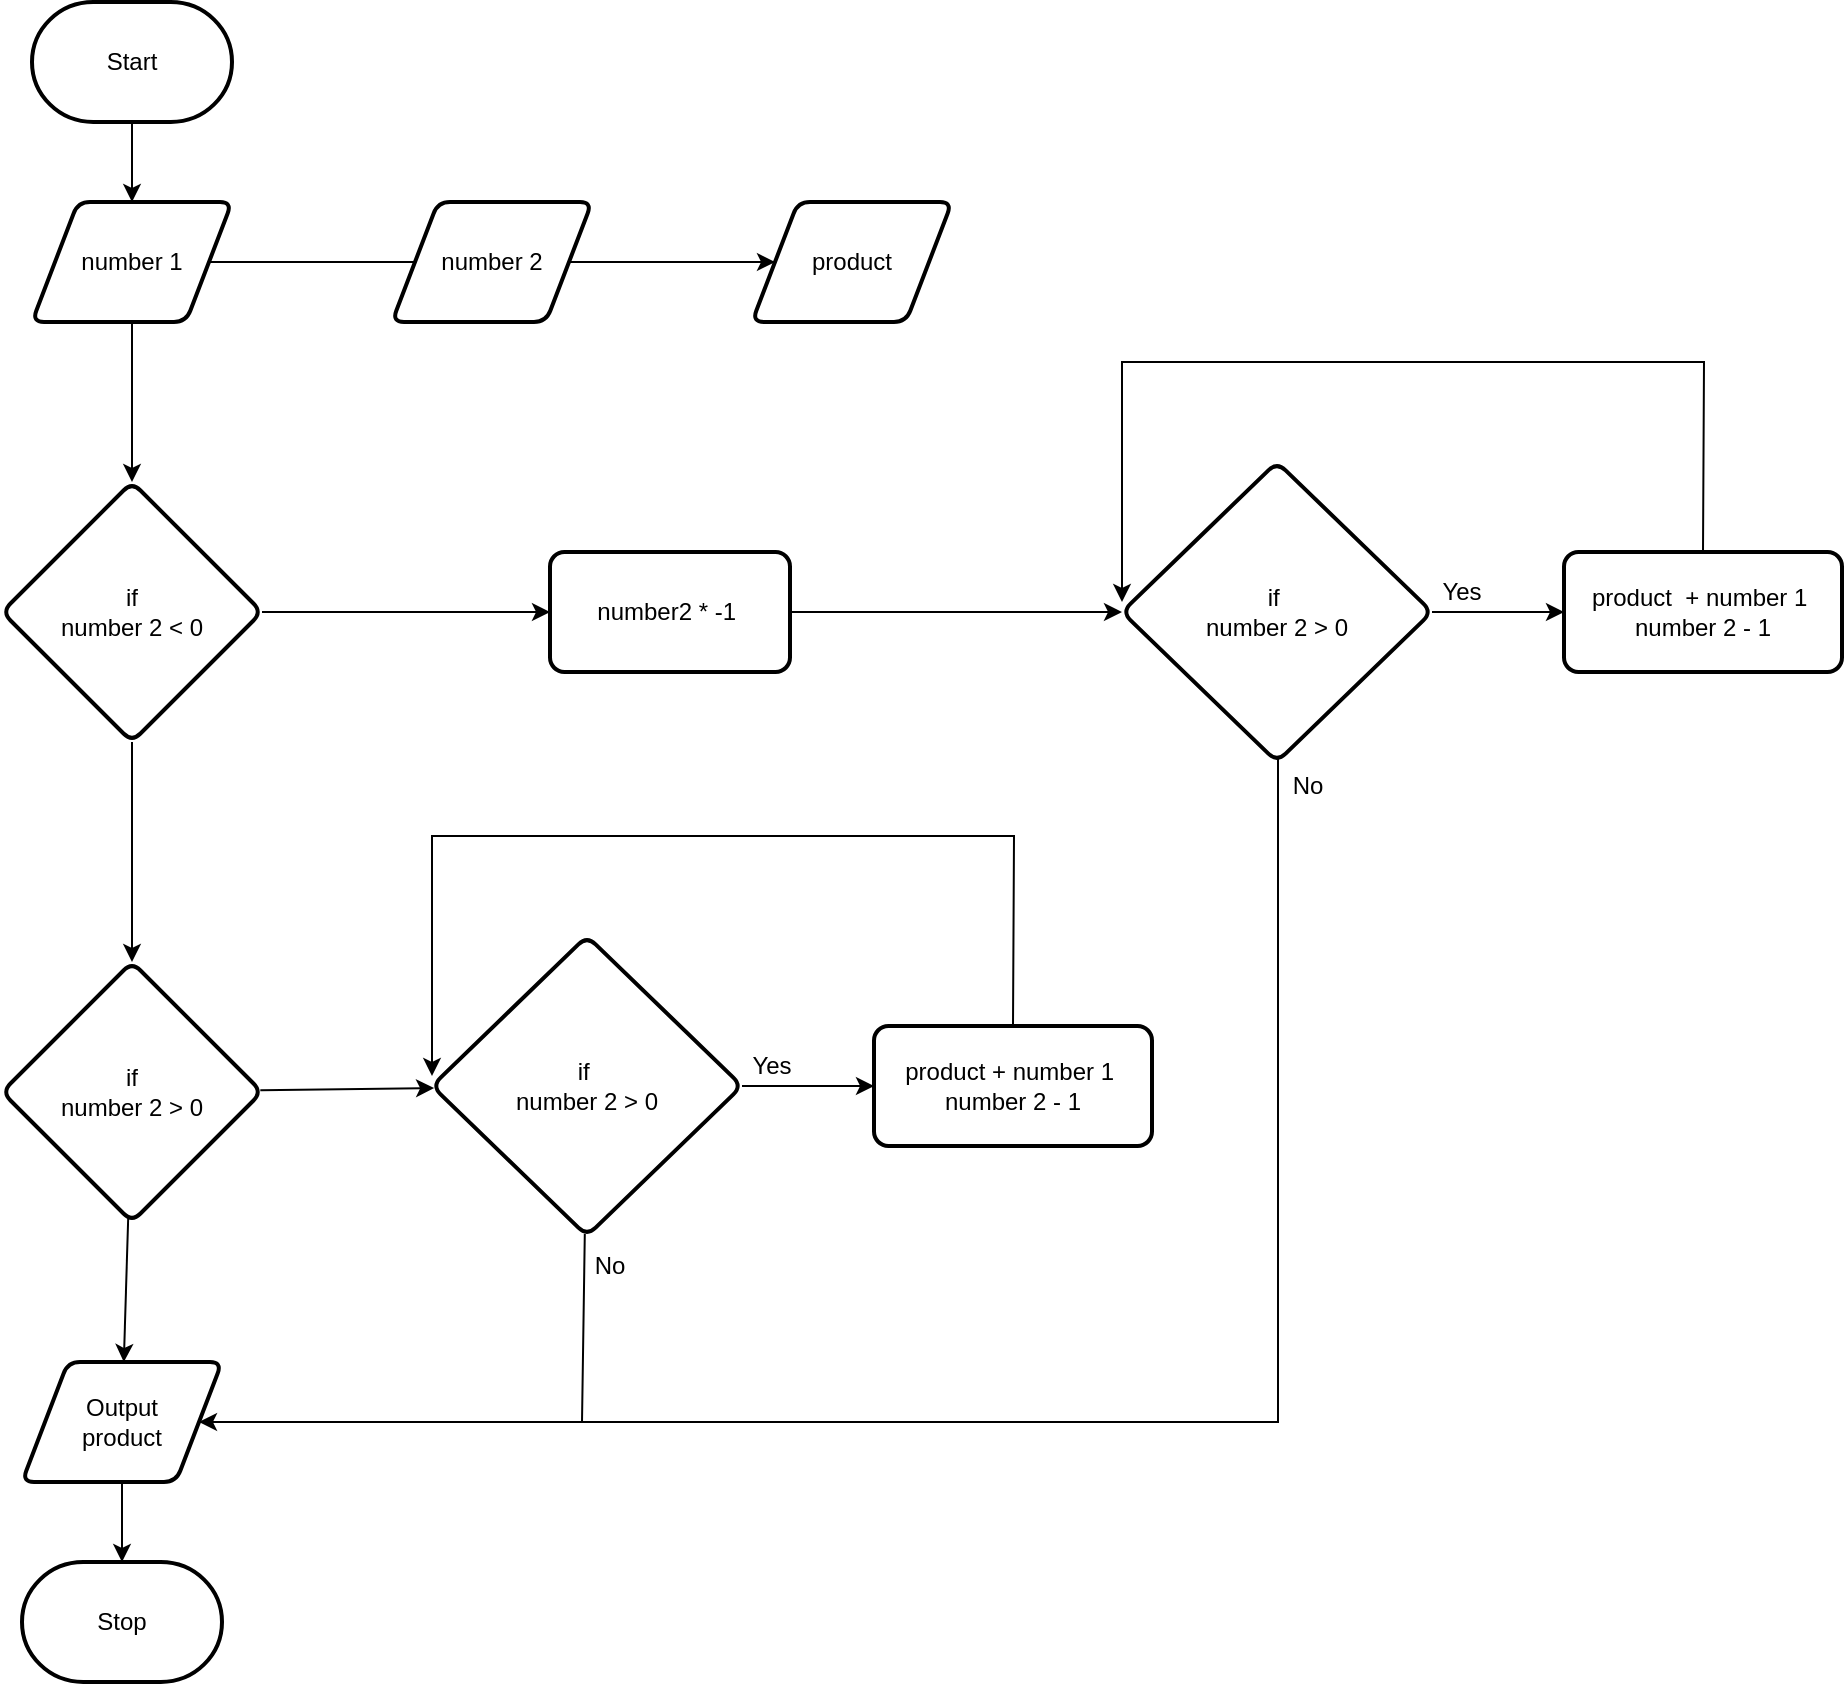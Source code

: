 <mxfile>
    <diagram id="GInHtZuMB5CcCfA9ihm7" name="Page-1">
        <mxGraphModel dx="579" dy="519" grid="1" gridSize="10" guides="1" tooltips="1" connect="1" arrows="1" fold="1" page="1" pageScale="1" pageWidth="850" pageHeight="1100" math="0" shadow="0">
            <root>
                <mxCell id="0"/>
                <mxCell id="1" parent="0"/>
                <mxCell id="7" style="edgeStyle=none;html=1;" parent="1" source="2" target="3" edge="1">
                    <mxGeometry relative="1" as="geometry"/>
                </mxCell>
                <mxCell id="2" value="Start" style="strokeWidth=2;html=1;shape=mxgraph.flowchart.terminator;whiteSpace=wrap;" parent="1" vertex="1">
                    <mxGeometry x="85" y="40" width="100" height="60" as="geometry"/>
                </mxCell>
                <mxCell id="15" value="" style="edgeStyle=none;html=1;" edge="1" parent="1" source="3" target="14">
                    <mxGeometry relative="1" as="geometry"/>
                </mxCell>
                <mxCell id="3" value="number 1" style="shape=parallelogram;html=1;strokeWidth=2;perimeter=parallelogramPerimeter;whiteSpace=wrap;rounded=1;arcSize=12;size=0.23;" parent="1" vertex="1">
                    <mxGeometry x="85" y="140" width="100" height="60" as="geometry"/>
                </mxCell>
                <mxCell id="10" style="edgeStyle=none;html=1;" parent="1" source="5" target="6" edge="1">
                    <mxGeometry relative="1" as="geometry"/>
                </mxCell>
                <mxCell id="5" value="Output&lt;br&gt;product" style="shape=parallelogram;html=1;strokeWidth=2;perimeter=parallelogramPerimeter;whiteSpace=wrap;rounded=1;arcSize=12;size=0.23;" parent="1" vertex="1">
                    <mxGeometry x="80" y="720" width="100" height="60" as="geometry"/>
                </mxCell>
                <mxCell id="6" value="Stop" style="strokeWidth=2;html=1;shape=mxgraph.flowchart.terminator;whiteSpace=wrap;" parent="1" vertex="1">
                    <mxGeometry x="80" y="820" width="100" height="60" as="geometry"/>
                </mxCell>
                <mxCell id="17" value="" style="edgeStyle=none;html=1;" edge="1" parent="1" source="11" target="16">
                    <mxGeometry relative="1" as="geometry"/>
                </mxCell>
                <mxCell id="11" value="number 2" style="shape=parallelogram;html=1;strokeWidth=2;perimeter=parallelogramPerimeter;whiteSpace=wrap;rounded=1;arcSize=12;size=0.23;" vertex="1" parent="1">
                    <mxGeometry x="265" y="140" width="100" height="60" as="geometry"/>
                </mxCell>
                <mxCell id="13" value="" style="endArrow=none;html=1;exitX=1;exitY=0.5;exitDx=0;exitDy=0;entryX=0;entryY=0.5;entryDx=0;entryDy=0;" edge="1" parent="1" source="3" target="11">
                    <mxGeometry width="50" height="50" relative="1" as="geometry">
                        <mxPoint x="195" y="180" as="sourcePoint"/>
                        <mxPoint x="245" y="130" as="targetPoint"/>
                    </mxGeometry>
                </mxCell>
                <mxCell id="19" value="" style="edgeStyle=none;html=1;" edge="1" parent="1" source="14" target="18">
                    <mxGeometry relative="1" as="geometry"/>
                </mxCell>
                <mxCell id="27" value="" style="edgeStyle=none;html=1;" edge="1" parent="1" source="14" target="26">
                    <mxGeometry relative="1" as="geometry"/>
                </mxCell>
                <mxCell id="14" value="if&lt;br&gt;number 2 &amp;lt; 0" style="rhombus;whiteSpace=wrap;html=1;strokeWidth=2;rounded=1;arcSize=12;" vertex="1" parent="1">
                    <mxGeometry x="70" y="280" width="130" height="130" as="geometry"/>
                </mxCell>
                <mxCell id="16" value="product" style="shape=parallelogram;html=1;strokeWidth=2;perimeter=parallelogramPerimeter;whiteSpace=wrap;rounded=1;arcSize=12;size=0.23;" vertex="1" parent="1">
                    <mxGeometry x="445" y="140" width="100" height="60" as="geometry"/>
                </mxCell>
                <mxCell id="54" value="" style="edgeStyle=none;rounded=0;html=1;" edge="1" parent="1" source="18" target="49">
                    <mxGeometry relative="1" as="geometry"/>
                </mxCell>
                <mxCell id="55" value="" style="edgeStyle=none;rounded=0;html=1;" edge="1" parent="1" source="18" target="5">
                    <mxGeometry relative="1" as="geometry"/>
                </mxCell>
                <mxCell id="18" value="if&lt;br&gt;number 2 &amp;gt; 0" style="rhombus;whiteSpace=wrap;html=1;strokeWidth=2;rounded=1;arcSize=12;" vertex="1" parent="1">
                    <mxGeometry x="70" y="520" width="130" height="130" as="geometry"/>
                </mxCell>
                <mxCell id="29" value="" style="edgeStyle=none;html=1;" edge="1" parent="1" source="26" target="28">
                    <mxGeometry relative="1" as="geometry"/>
                </mxCell>
                <mxCell id="26" value="number2 * -1&amp;nbsp;" style="whiteSpace=wrap;html=1;strokeWidth=2;rounded=1;arcSize=12;" vertex="1" parent="1">
                    <mxGeometry x="344" y="315" width="120" height="60" as="geometry"/>
                </mxCell>
                <mxCell id="32" value="" style="edgeStyle=none;html=1;" edge="1" parent="1" source="28" target="31">
                    <mxGeometry relative="1" as="geometry"/>
                </mxCell>
                <mxCell id="28" value="if&amp;nbsp;&lt;br&gt;number 2 &amp;gt; 0&lt;br&gt;" style="rhombus;whiteSpace=wrap;html=1;strokeWidth=2;rounded=1;arcSize=12;" vertex="1" parent="1">
                    <mxGeometry x="630" y="270" width="155" height="150" as="geometry"/>
                </mxCell>
                <mxCell id="31" value="product&amp;nbsp; + number 1&amp;nbsp;&lt;br&gt;number 2 - 1" style="whiteSpace=wrap;html=1;strokeWidth=2;rounded=1;arcSize=12;" vertex="1" parent="1">
                    <mxGeometry x="851" y="315" width="139" height="60" as="geometry"/>
                </mxCell>
                <mxCell id="34" value="" style="endArrow=classic;html=1;exitX=0.5;exitY=0;exitDx=0;exitDy=0;rounded=0;" edge="1" parent="1" source="31">
                    <mxGeometry width="50" height="50" relative="1" as="geometry">
                        <mxPoint x="720" y="480" as="sourcePoint"/>
                        <mxPoint x="630" y="340" as="targetPoint"/>
                        <Array as="points">
                            <mxPoint x="921" y="220"/>
                            <mxPoint x="630" y="220"/>
                        </Array>
                    </mxGeometry>
                </mxCell>
                <mxCell id="35" value="Yes" style="text;html=1;strokeColor=none;fillColor=none;align=center;verticalAlign=middle;whiteSpace=wrap;rounded=0;" vertex="1" parent="1">
                    <mxGeometry x="770" y="320" width="60" height="30" as="geometry"/>
                </mxCell>
                <mxCell id="38" value="No" style="text;html=1;strokeColor=none;fillColor=none;align=center;verticalAlign=middle;whiteSpace=wrap;rounded=0;" vertex="1" parent="1">
                    <mxGeometry x="693" y="417" width="60" height="30" as="geometry"/>
                </mxCell>
                <mxCell id="48" value="" style="edgeStyle=none;html=1;" edge="1" parent="1" source="49" target="50">
                    <mxGeometry relative="1" as="geometry"/>
                </mxCell>
                <mxCell id="57" value="" style="edgeStyle=none;rounded=0;html=1;entryX=1;entryY=0.5;entryDx=0;entryDy=0;" edge="1" parent="1" source="49" target="5">
                    <mxGeometry relative="1" as="geometry">
                        <mxPoint x="362.5" y="792" as="targetPoint"/>
                        <Array as="points">
                            <mxPoint x="360" y="750"/>
                        </Array>
                    </mxGeometry>
                </mxCell>
                <mxCell id="49" value="if&amp;nbsp;&lt;br&gt;number 2 &amp;gt; 0&lt;br&gt;" style="rhombus;whiteSpace=wrap;html=1;strokeWidth=2;rounded=1;arcSize=12;" vertex="1" parent="1">
                    <mxGeometry x="285" y="507" width="155" height="150" as="geometry"/>
                </mxCell>
                <mxCell id="50" value="product + number 1&amp;nbsp;&lt;br&gt;number 2 - 1" style="whiteSpace=wrap;html=1;strokeWidth=2;rounded=1;arcSize=12;" vertex="1" parent="1">
                    <mxGeometry x="506" y="552" width="139" height="60" as="geometry"/>
                </mxCell>
                <mxCell id="51" value="" style="endArrow=classic;html=1;exitX=0.5;exitY=0;exitDx=0;exitDy=0;rounded=0;" edge="1" parent="1" source="50">
                    <mxGeometry width="50" height="50" relative="1" as="geometry">
                        <mxPoint x="375" y="717" as="sourcePoint"/>
                        <mxPoint x="285.0" y="577.0" as="targetPoint"/>
                        <Array as="points">
                            <mxPoint x="576" y="457"/>
                            <mxPoint x="285" y="457"/>
                        </Array>
                    </mxGeometry>
                </mxCell>
                <mxCell id="52" value="Yes" style="text;html=1;strokeColor=none;fillColor=none;align=center;verticalAlign=middle;whiteSpace=wrap;rounded=0;" vertex="1" parent="1">
                    <mxGeometry x="425" y="557" width="60" height="30" as="geometry"/>
                </mxCell>
                <mxCell id="53" value="No" style="text;html=1;strokeColor=none;fillColor=none;align=center;verticalAlign=middle;whiteSpace=wrap;rounded=0;" vertex="1" parent="1">
                    <mxGeometry x="344" y="657" width="60" height="30" as="geometry"/>
                </mxCell>
                <mxCell id="60" value="" style="endArrow=none;html=1;rounded=0;exitX=0.25;exitY=0;exitDx=0;exitDy=0;" edge="1" parent="1" source="38">
                    <mxGeometry width="50" height="50" relative="1" as="geometry">
                        <mxPoint x="520" y="660" as="sourcePoint"/>
                        <mxPoint x="360" y="750" as="targetPoint"/>
                        <Array as="points">
                            <mxPoint x="708" y="750"/>
                        </Array>
                    </mxGeometry>
                </mxCell>
            </root>
        </mxGraphModel>
    </diagram>
</mxfile>